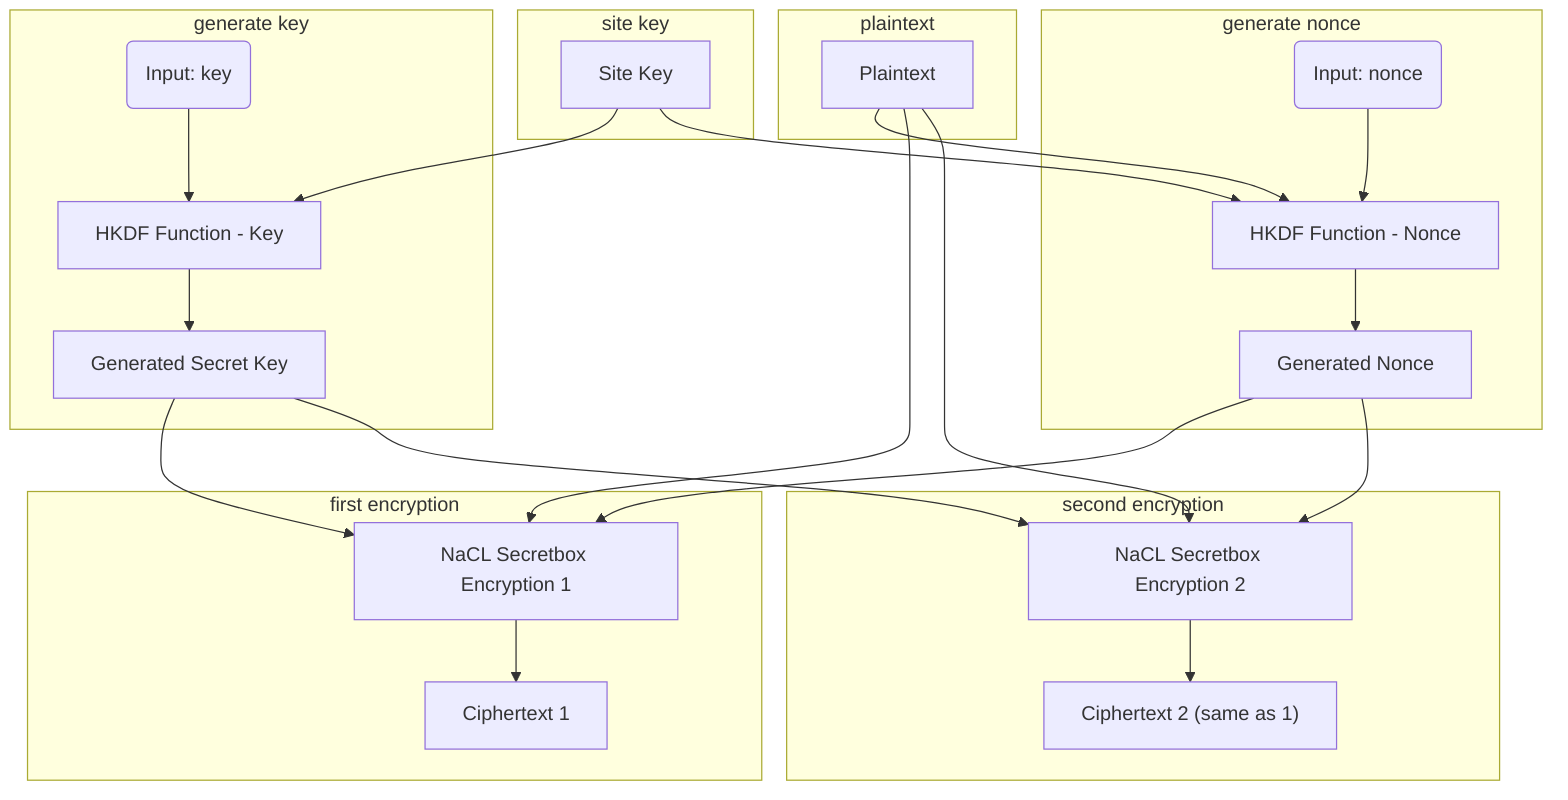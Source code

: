 graph TD
  subgraph site key
    A[Site Key]
  end
  subgraph generate key
    A --> D[HKDF Function - Key]
    J("Input: key") --> D[HKDF Function - Key]
    D[HKDF Function - Key] --> E[Generated Secret Key]
  end

  subgraph plaintext
    F[Plaintext]
  end

  subgraph generate nonce
    A[Site Key] --> B[HKDF Function - Nonce]
    F --> B
    I("Input: nonce") --> B[HKDF Function - Nonce]
    B[HKDF Function - Nonce] --> C[Generated Nonce]
  end

  subgraph first encryption
    E[Generated Secret Key] --> G[NaCL Secretbox Encryption 1]
    F --> G[NaCL Secretbox Encryption 1]
    C[Generated Nonce] --> G[NaCL Secretbox Encryption 1]
    G[NaCL Secretbox Encryption 1] --> H[Ciphertext 1]
  end

  subgraph second encryption
    E[Generated Secret Key] --> K[NaCL Secretbox Encryption 2]
    F --> K[NaCL Secretbox Encryption 2]
    C[Generated Nonce] --> K[NaCL Secretbox Encryption 2]
    K[NaCL Secretbox Encryption 2] -->L["Ciphertext 2 (same as 1)"]
  end